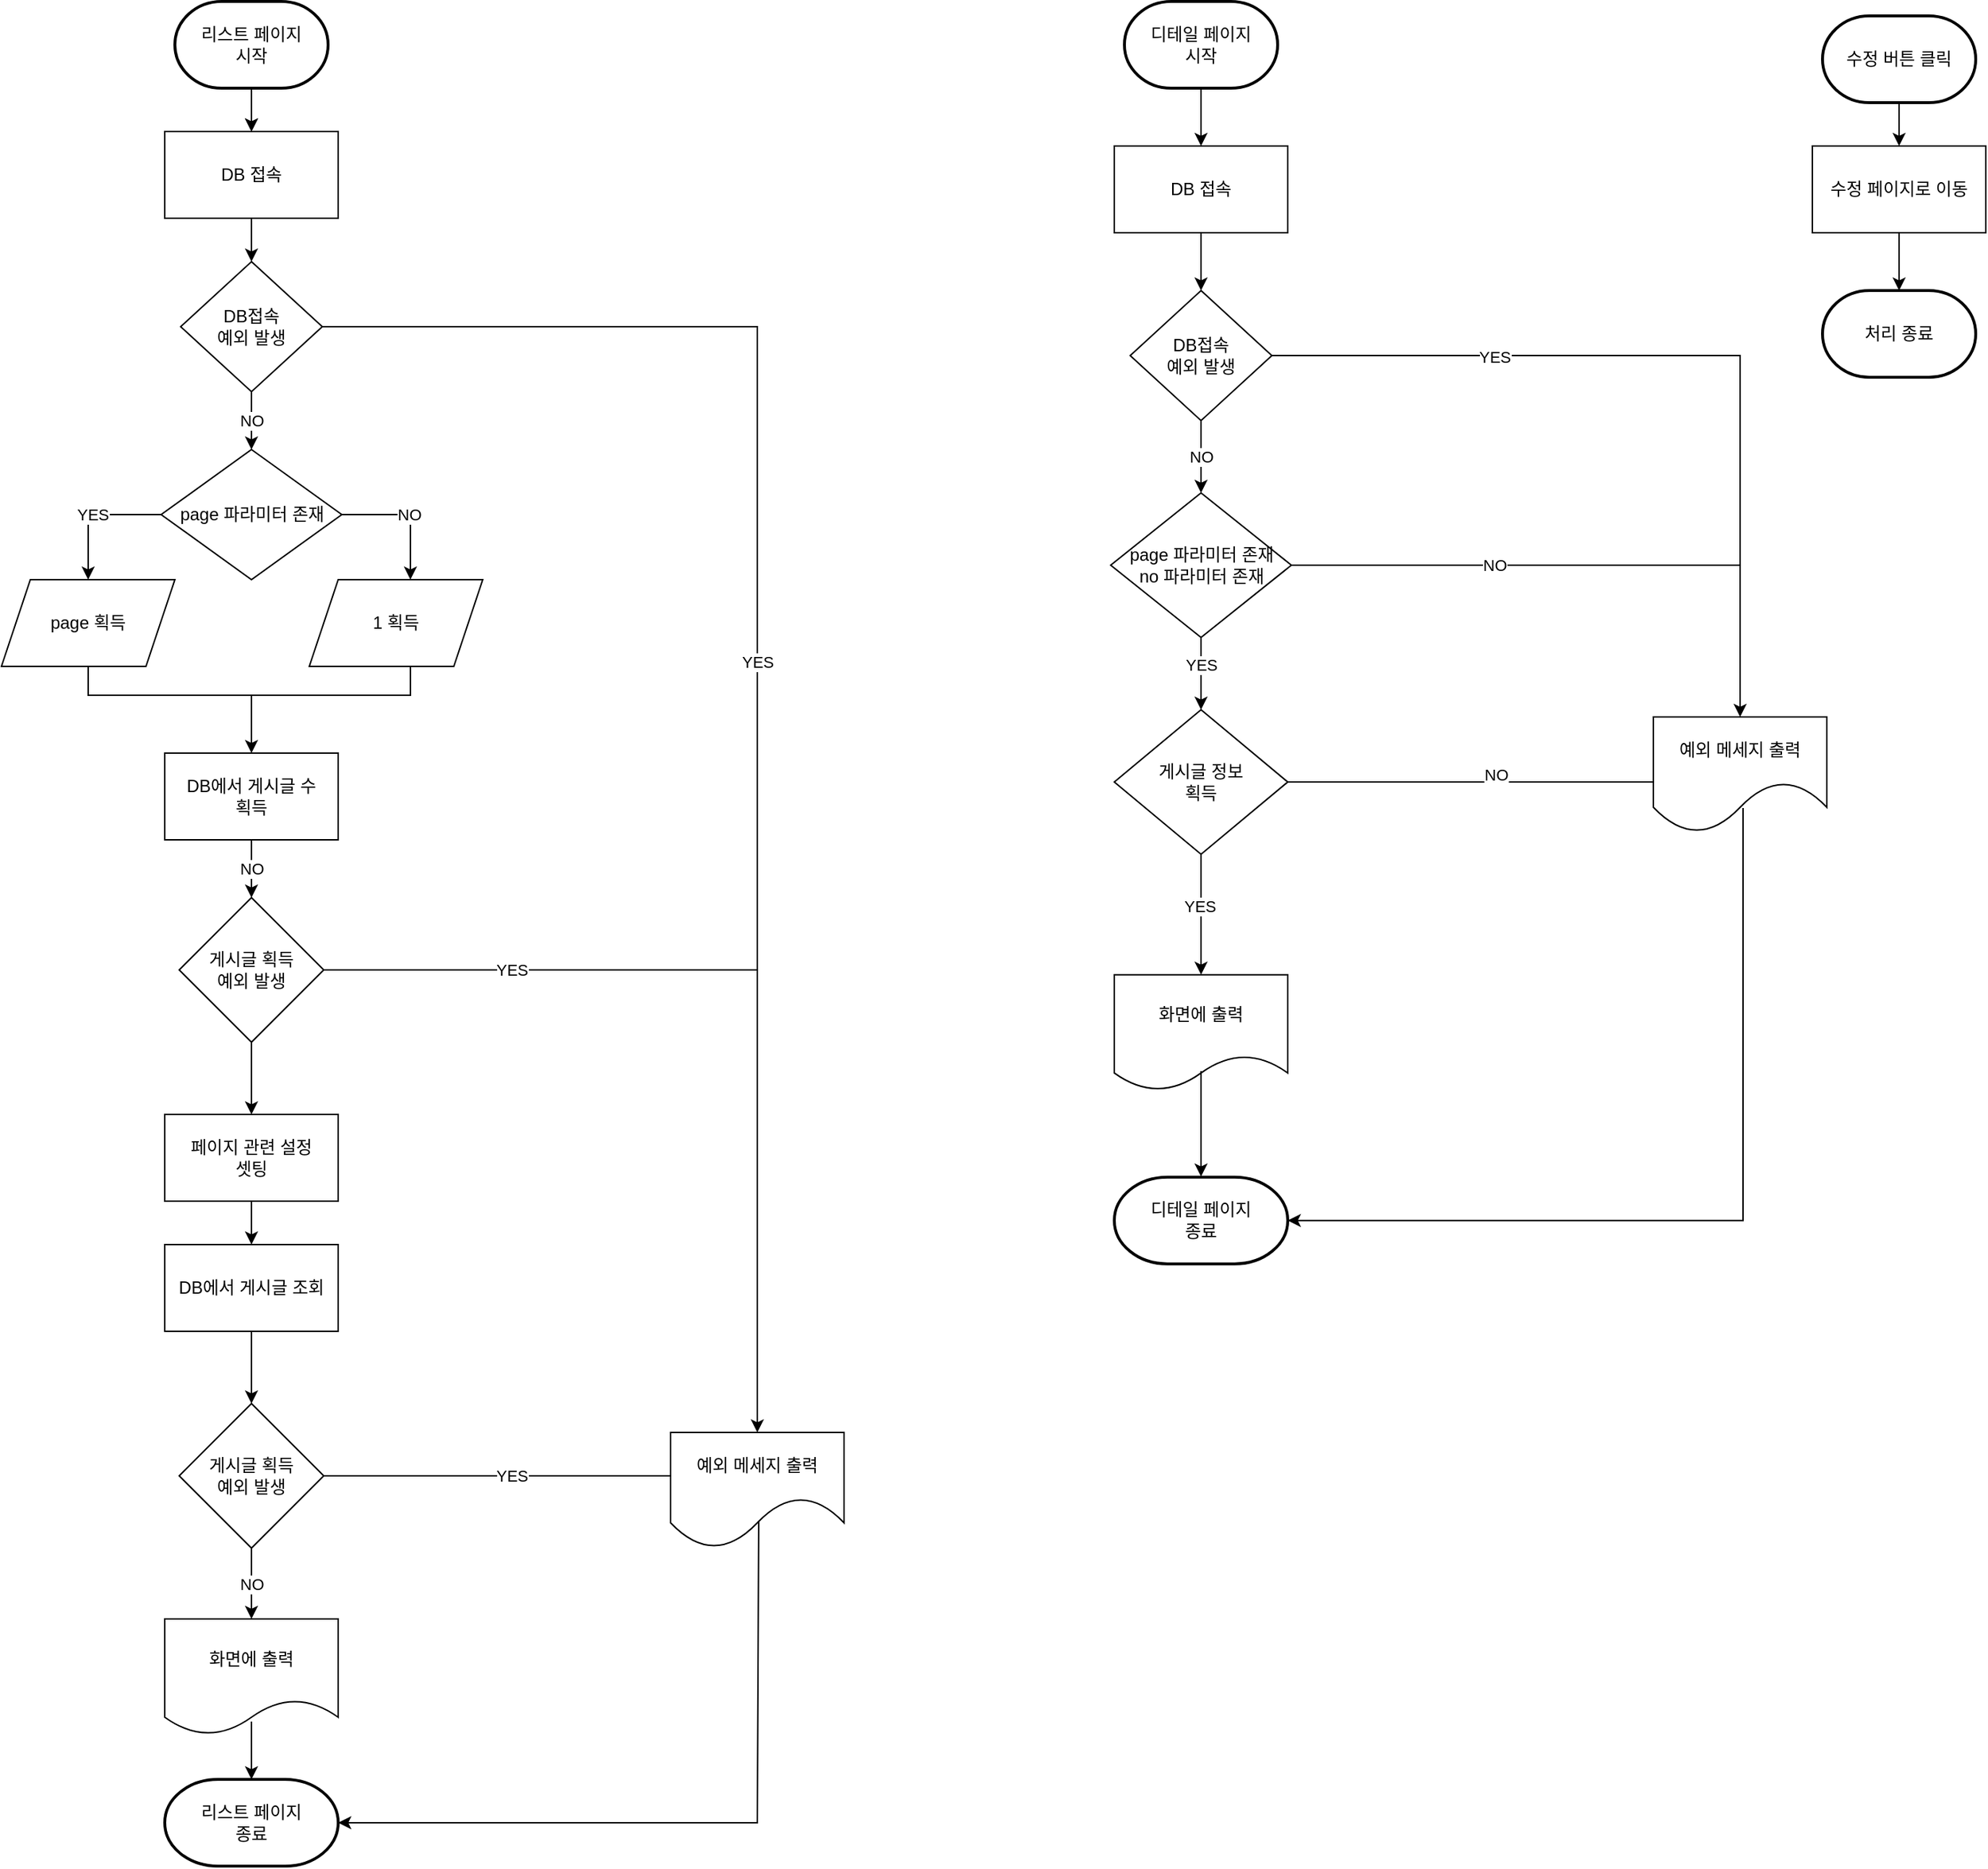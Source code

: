 <mxfile version="24.2.1" type="device">
  <diagram name="페이지-1" id="EY5a86rHO_MoC2um8FG7">
    <mxGraphModel dx="1070" dy="864" grid="1" gridSize="10" guides="1" tooltips="1" connect="1" arrows="1" fold="1" page="1" pageScale="1" pageWidth="827" pageHeight="1169" math="0" shadow="0">
      <root>
        <mxCell id="0" />
        <mxCell id="1" parent="0" />
        <mxCell id="nrJ2jpgzrQL7o0-USNgo-77" value="" style="edgeStyle=orthogonalEdgeStyle;rounded=0;orthogonalLoop=1;jettySize=auto;html=1;" edge="1" parent="1" source="nrJ2jpgzrQL7o0-USNgo-1" target="nrJ2jpgzrQL7o0-USNgo-3">
          <mxGeometry relative="1" as="geometry" />
        </mxCell>
        <mxCell id="nrJ2jpgzrQL7o0-USNgo-1" value="리스트 페이지&lt;div&gt;시작&lt;/div&gt;" style="strokeWidth=2;html=1;shape=mxgraph.flowchart.terminator;whiteSpace=wrap;" vertex="1" parent="1">
          <mxGeometry x="167" y="50" width="106" height="60" as="geometry" />
        </mxCell>
        <mxCell id="nrJ2jpgzrQL7o0-USNgo-3" value="DB 접속" style="rounded=0;whiteSpace=wrap;html=1;" vertex="1" parent="1">
          <mxGeometry x="160" y="140" width="120" height="60" as="geometry" />
        </mxCell>
        <mxCell id="nrJ2jpgzrQL7o0-USNgo-5" value="DB접속&lt;div&gt;예외 발생&lt;/div&gt;" style="rhombus;whiteSpace=wrap;html=1;" vertex="1" parent="1">
          <mxGeometry x="171" y="230" width="98" height="90" as="geometry" />
        </mxCell>
        <mxCell id="nrJ2jpgzrQL7o0-USNgo-6" value="" style="endArrow=classic;html=1;rounded=0;entryX=0.5;entryY=0;entryDx=0;entryDy=0;" edge="1" parent="1" source="nrJ2jpgzrQL7o0-USNgo-1" target="nrJ2jpgzrQL7o0-USNgo-3">
          <mxGeometry width="50" height="50" relative="1" as="geometry">
            <mxPoint x="196" y="460" as="sourcePoint" />
            <mxPoint x="246" y="410" as="targetPoint" />
          </mxGeometry>
        </mxCell>
        <mxCell id="nrJ2jpgzrQL7o0-USNgo-7" value="" style="endArrow=classic;html=1;rounded=0;entryX=0.5;entryY=0;entryDx=0;entryDy=0;exitX=0.5;exitY=1;exitDx=0;exitDy=0;" edge="1" parent="1" source="nrJ2jpgzrQL7o0-USNgo-3" target="nrJ2jpgzrQL7o0-USNgo-5">
          <mxGeometry width="50" height="50" relative="1" as="geometry">
            <mxPoint x="196" y="460" as="sourcePoint" />
            <mxPoint x="246" y="410" as="targetPoint" />
          </mxGeometry>
        </mxCell>
        <mxCell id="nrJ2jpgzrQL7o0-USNgo-9" value="예외 메세지 출력" style="shape=document;whiteSpace=wrap;html=1;boundedLbl=1;size=0.438;" vertex="1" parent="1">
          <mxGeometry x="510" y="1040" width="120" height="80" as="geometry" />
        </mxCell>
        <mxCell id="nrJ2jpgzrQL7o0-USNgo-11" value="리스트 페이지&lt;div&gt;종료&lt;/div&gt;" style="strokeWidth=2;html=1;shape=mxgraph.flowchart.terminator;whiteSpace=wrap;" vertex="1" parent="1">
          <mxGeometry x="160" y="1280" width="120" height="60" as="geometry" />
        </mxCell>
        <mxCell id="nrJ2jpgzrQL7o0-USNgo-12" value="" style="endArrow=classic;html=1;rounded=0;entryX=1;entryY=0.5;entryDx=0;entryDy=0;entryPerimeter=0;exitX=0.508;exitY=0.763;exitDx=0;exitDy=0;exitPerimeter=0;" edge="1" parent="1" source="nrJ2jpgzrQL7o0-USNgo-9" target="nrJ2jpgzrQL7o0-USNgo-11">
          <mxGeometry width="50" height="50" relative="1" as="geometry">
            <mxPoint x="570" y="1110" as="sourcePoint" />
            <mxPoint x="547.5" y="600" as="targetPoint" />
            <Array as="points">
              <mxPoint x="570" y="1310" />
            </Array>
          </mxGeometry>
        </mxCell>
        <mxCell id="nrJ2jpgzrQL7o0-USNgo-13" value="page 획득" style="shape=parallelogram;perimeter=parallelogramPerimeter;whiteSpace=wrap;html=1;fixedSize=1;" vertex="1" parent="1">
          <mxGeometry x="47" y="450" width="120" height="60" as="geometry" />
        </mxCell>
        <mxCell id="nrJ2jpgzrQL7o0-USNgo-16" value="page 파라미터 존재" style="rhombus;whiteSpace=wrap;html=1;" vertex="1" parent="1">
          <mxGeometry x="157.5" y="360" width="125" height="90" as="geometry" />
        </mxCell>
        <mxCell id="nrJ2jpgzrQL7o0-USNgo-18" value="1 획득" style="shape=parallelogram;perimeter=parallelogramPerimeter;whiteSpace=wrap;html=1;fixedSize=1;" vertex="1" parent="1">
          <mxGeometry x="260" y="450" width="120" height="60" as="geometry" />
        </mxCell>
        <mxCell id="nrJ2jpgzrQL7o0-USNgo-20" value="" style="endArrow=classic;html=1;rounded=0;exitX=1;exitY=0.5;exitDx=0;exitDy=0;entryX=0.583;entryY=0;entryDx=0;entryDy=0;entryPerimeter=0;" edge="1" parent="1" source="nrJ2jpgzrQL7o0-USNgo-16" target="nrJ2jpgzrQL7o0-USNgo-18">
          <mxGeometry relative="1" as="geometry">
            <mxPoint x="360" y="420" as="sourcePoint" />
            <mxPoint x="460" y="420" as="targetPoint" />
            <Array as="points">
              <mxPoint x="330" y="405" />
              <mxPoint x="330" y="425" />
            </Array>
          </mxGeometry>
        </mxCell>
        <mxCell id="nrJ2jpgzrQL7o0-USNgo-21" value="NO" style="edgeLabel;resizable=0;html=1;;align=center;verticalAlign=middle;" connectable="0" vertex="1" parent="nrJ2jpgzrQL7o0-USNgo-20">
          <mxGeometry relative="1" as="geometry" />
        </mxCell>
        <mxCell id="nrJ2jpgzrQL7o0-USNgo-25" value="" style="endArrow=classic;html=1;rounded=0;exitX=1;exitY=0.5;exitDx=0;exitDy=0;entryX=0.5;entryY=0;entryDx=0;entryDy=0;" edge="1" parent="1" source="nrJ2jpgzrQL7o0-USNgo-5" target="nrJ2jpgzrQL7o0-USNgo-9">
          <mxGeometry relative="1" as="geometry">
            <mxPoint x="360" y="420" as="sourcePoint" />
            <mxPoint x="460" y="420" as="targetPoint" />
            <Array as="points">
              <mxPoint x="570" y="275" />
            </Array>
          </mxGeometry>
        </mxCell>
        <mxCell id="nrJ2jpgzrQL7o0-USNgo-26" value="YES" style="edgeLabel;resizable=0;html=1;;align=center;verticalAlign=middle;" connectable="0" vertex="1" parent="nrJ2jpgzrQL7o0-USNgo-25">
          <mxGeometry relative="1" as="geometry" />
        </mxCell>
        <mxCell id="nrJ2jpgzrQL7o0-USNgo-27" value="" style="endArrow=classic;html=1;rounded=0;exitX=0.5;exitY=1;exitDx=0;exitDy=0;" edge="1" parent="1" source="nrJ2jpgzrQL7o0-USNgo-5" target="nrJ2jpgzrQL7o0-USNgo-16">
          <mxGeometry relative="1" as="geometry">
            <mxPoint x="360" y="420" as="sourcePoint" />
            <mxPoint x="460" y="420" as="targetPoint" />
          </mxGeometry>
        </mxCell>
        <mxCell id="nrJ2jpgzrQL7o0-USNgo-28" value="NO" style="edgeLabel;resizable=0;html=1;;align=center;verticalAlign=middle;" connectable="0" vertex="1" parent="nrJ2jpgzrQL7o0-USNgo-27">
          <mxGeometry relative="1" as="geometry" />
        </mxCell>
        <mxCell id="nrJ2jpgzrQL7o0-USNgo-30" value="DB에서 게시글 수&lt;div&gt;&lt;span style=&quot;background-color: initial;&quot;&gt;획득&lt;/span&gt;&lt;/div&gt;" style="rounded=0;whiteSpace=wrap;html=1;" vertex="1" parent="1">
          <mxGeometry x="160" y="570" width="120" height="60" as="geometry" />
        </mxCell>
        <mxCell id="nrJ2jpgzrQL7o0-USNgo-37" value="YES" style="endArrow=classic;html=1;rounded=0;exitX=0;exitY=0.5;exitDx=0;exitDy=0;entryX=0.5;entryY=0;entryDx=0;entryDy=0;" edge="1" parent="1" source="nrJ2jpgzrQL7o0-USNgo-16" target="nrJ2jpgzrQL7o0-USNgo-13">
          <mxGeometry relative="1" as="geometry">
            <mxPoint x="360" y="420" as="sourcePoint" />
            <mxPoint x="460" y="420" as="targetPoint" />
            <Array as="points">
              <mxPoint x="107" y="405" />
            </Array>
          </mxGeometry>
        </mxCell>
        <mxCell id="nrJ2jpgzrQL7o0-USNgo-38" value="YES" style="edgeLabel;resizable=0;html=1;;align=center;verticalAlign=middle;" connectable="0" vertex="1" parent="nrJ2jpgzrQL7o0-USNgo-37">
          <mxGeometry relative="1" as="geometry" />
        </mxCell>
        <mxCell id="nrJ2jpgzrQL7o0-USNgo-39" value="" style="endArrow=classic;html=1;rounded=0;entryX=0.5;entryY=0;entryDx=0;entryDy=0;" edge="1" parent="1" target="nrJ2jpgzrQL7o0-USNgo-30">
          <mxGeometry width="50" height="50" relative="1" as="geometry">
            <mxPoint x="220" y="530" as="sourcePoint" />
            <mxPoint x="210" y="570" as="targetPoint" />
          </mxGeometry>
        </mxCell>
        <mxCell id="nrJ2jpgzrQL7o0-USNgo-40" value="" style="endArrow=none;html=1;rounded=0;entryX=0.5;entryY=1;entryDx=0;entryDy=0;" edge="1" parent="1" target="nrJ2jpgzrQL7o0-USNgo-13">
          <mxGeometry width="50" height="50" relative="1" as="geometry">
            <mxPoint x="330" y="510" as="sourcePoint" />
            <mxPoint x="320" y="560" as="targetPoint" />
            <Array as="points">
              <mxPoint x="330" y="530" />
              <mxPoint x="210" y="530" />
              <mxPoint x="107" y="530" />
            </Array>
          </mxGeometry>
        </mxCell>
        <mxCell id="nrJ2jpgzrQL7o0-USNgo-41" value="페이지 관련 설정&lt;div&gt;셋팅&lt;/div&gt;" style="rounded=0;whiteSpace=wrap;html=1;" vertex="1" parent="1">
          <mxGeometry x="160" y="820" width="120" height="60" as="geometry" />
        </mxCell>
        <mxCell id="nrJ2jpgzrQL7o0-USNgo-42" value="DB에서 게시글 조회" style="rounded=0;whiteSpace=wrap;html=1;" vertex="1" parent="1">
          <mxGeometry x="160" y="910" width="120" height="60" as="geometry" />
        </mxCell>
        <mxCell id="nrJ2jpgzrQL7o0-USNgo-44" value="화면에 출력" style="shape=document;whiteSpace=wrap;html=1;boundedLbl=1;" vertex="1" parent="1">
          <mxGeometry x="160" y="1169" width="120" height="80" as="geometry" />
        </mxCell>
        <mxCell id="nrJ2jpgzrQL7o0-USNgo-46" value="" style="endArrow=classic;html=1;rounded=0;exitX=0.5;exitY=1;exitDx=0;exitDy=0;entryX=0.5;entryY=0;entryDx=0;entryDy=0;" edge="1" parent="1" source="nrJ2jpgzrQL7o0-USNgo-41" target="nrJ2jpgzrQL7o0-USNgo-42">
          <mxGeometry width="50" height="50" relative="1" as="geometry">
            <mxPoint x="390" y="910" as="sourcePoint" />
            <mxPoint x="440" y="860" as="targetPoint" />
          </mxGeometry>
        </mxCell>
        <mxCell id="nrJ2jpgzrQL7o0-USNgo-47" value="" style="endArrow=classic;html=1;rounded=0;exitX=0.5;exitY=1;exitDx=0;exitDy=0;entryX=0.5;entryY=0;entryDx=0;entryDy=0;" edge="1" parent="1" source="nrJ2jpgzrQL7o0-USNgo-42" target="nrJ2jpgzrQL7o0-USNgo-59">
          <mxGeometry width="50" height="50" relative="1" as="geometry">
            <mxPoint x="390" y="910" as="sourcePoint" />
            <mxPoint x="440" y="860" as="targetPoint" />
          </mxGeometry>
        </mxCell>
        <mxCell id="nrJ2jpgzrQL7o0-USNgo-48" value="" style="endArrow=classic;html=1;rounded=0;exitX=0.5;exitY=0.888;exitDx=0;exitDy=0;exitPerimeter=0;entryX=0.5;entryY=0;entryDx=0;entryDy=0;entryPerimeter=0;" edge="1" parent="1" source="nrJ2jpgzrQL7o0-USNgo-44" target="nrJ2jpgzrQL7o0-USNgo-11">
          <mxGeometry width="50" height="50" relative="1" as="geometry">
            <mxPoint x="392.5" y="1160" as="sourcePoint" />
            <mxPoint x="222.5" y="1300" as="targetPoint" />
          </mxGeometry>
        </mxCell>
        <mxCell id="nrJ2jpgzrQL7o0-USNgo-49" value="게시글 획득&lt;div&gt;예외 발생&lt;/div&gt;" style="rhombus;whiteSpace=wrap;html=1;" vertex="1" parent="1">
          <mxGeometry x="170" y="670" width="100" height="100" as="geometry" />
        </mxCell>
        <mxCell id="nrJ2jpgzrQL7o0-USNgo-56" value="" style="endArrow=classic;html=1;rounded=0;exitX=0.5;exitY=1;exitDx=0;exitDy=0;entryX=0.5;entryY=0;entryDx=0;entryDy=0;" edge="1" parent="1" source="nrJ2jpgzrQL7o0-USNgo-49" target="nrJ2jpgzrQL7o0-USNgo-41">
          <mxGeometry width="50" height="50" relative="1" as="geometry">
            <mxPoint x="370" y="750" as="sourcePoint" />
            <mxPoint x="420" y="700" as="targetPoint" />
          </mxGeometry>
        </mxCell>
        <mxCell id="nrJ2jpgzrQL7o0-USNgo-57" value="" style="endArrow=classic;html=1;rounded=0;exitX=0.5;exitY=1;exitDx=0;exitDy=0;entryX=0.5;entryY=0;entryDx=0;entryDy=0;" edge="1" parent="1" source="nrJ2jpgzrQL7o0-USNgo-30" target="nrJ2jpgzrQL7o0-USNgo-49">
          <mxGeometry relative="1" as="geometry">
            <mxPoint x="350" y="720" as="sourcePoint" />
            <mxPoint x="450" y="720" as="targetPoint" />
          </mxGeometry>
        </mxCell>
        <mxCell id="nrJ2jpgzrQL7o0-USNgo-58" value="NO" style="edgeLabel;resizable=0;html=1;;align=center;verticalAlign=middle;" connectable="0" vertex="1" parent="nrJ2jpgzrQL7o0-USNgo-57">
          <mxGeometry relative="1" as="geometry" />
        </mxCell>
        <mxCell id="nrJ2jpgzrQL7o0-USNgo-59" value="게시글 획득&lt;div&gt;예외 발생&lt;/div&gt;" style="rhombus;whiteSpace=wrap;html=1;" vertex="1" parent="1">
          <mxGeometry x="170" y="1020" width="100" height="100" as="geometry" />
        </mxCell>
        <mxCell id="nrJ2jpgzrQL7o0-USNgo-62" value="" style="endArrow=classic;html=1;rounded=0;exitX=0.5;exitY=1;exitDx=0;exitDy=0;entryX=0.5;entryY=0;entryDx=0;entryDy=0;" edge="1" parent="1" source="nrJ2jpgzrQL7o0-USNgo-59" target="nrJ2jpgzrQL7o0-USNgo-44">
          <mxGeometry relative="1" as="geometry">
            <mxPoint x="350" y="1020" as="sourcePoint" />
            <mxPoint x="450" y="1020" as="targetPoint" />
          </mxGeometry>
        </mxCell>
        <mxCell id="nrJ2jpgzrQL7o0-USNgo-63" value="NO" style="edgeLabel;resizable=0;html=1;;align=center;verticalAlign=middle;" connectable="0" vertex="1" parent="nrJ2jpgzrQL7o0-USNgo-62">
          <mxGeometry relative="1" as="geometry" />
        </mxCell>
        <mxCell id="nrJ2jpgzrQL7o0-USNgo-66" value="" style="endArrow=none;html=1;rounded=0;exitX=1;exitY=0.5;exitDx=0;exitDy=0;" edge="1" parent="1" source="nrJ2jpgzrQL7o0-USNgo-59">
          <mxGeometry width="50" height="50" relative="1" as="geometry">
            <mxPoint x="370" y="1050" as="sourcePoint" />
            <mxPoint x="510" y="1070" as="targetPoint" />
          </mxGeometry>
        </mxCell>
        <mxCell id="nrJ2jpgzrQL7o0-USNgo-67" value="YES" style="edgeLabel;html=1;align=center;verticalAlign=middle;resizable=0;points=[];" vertex="1" connectable="0" parent="nrJ2jpgzrQL7o0-USNgo-66">
          <mxGeometry x="0.042" y="3" relative="1" as="geometry">
            <mxPoint x="5" y="3" as="offset" />
          </mxGeometry>
        </mxCell>
        <mxCell id="nrJ2jpgzrQL7o0-USNgo-68" value="" style="endArrow=none;html=1;rounded=0;exitX=1;exitY=0.5;exitDx=0;exitDy=0;" edge="1" parent="1" source="nrJ2jpgzrQL7o0-USNgo-49">
          <mxGeometry width="50" height="50" relative="1" as="geometry">
            <mxPoint x="370" y="1050" as="sourcePoint" />
            <mxPoint x="570" y="720" as="targetPoint" />
          </mxGeometry>
        </mxCell>
        <mxCell id="nrJ2jpgzrQL7o0-USNgo-69" value="YES" style="edgeLabel;html=1;align=center;verticalAlign=middle;resizable=0;points=[];" vertex="1" connectable="0" parent="nrJ2jpgzrQL7o0-USNgo-68">
          <mxGeometry x="-0.08" y="-3" relative="1" as="geometry">
            <mxPoint x="-8" y="-3" as="offset" />
          </mxGeometry>
        </mxCell>
        <mxCell id="nrJ2jpgzrQL7o0-USNgo-70" value="디테일 페이지&lt;div&gt;시작&lt;/div&gt;" style="strokeWidth=2;html=1;shape=mxgraph.flowchart.terminator;whiteSpace=wrap;" vertex="1" parent="1">
          <mxGeometry x="824" y="50" width="106" height="60" as="geometry" />
        </mxCell>
        <mxCell id="nrJ2jpgzrQL7o0-USNgo-71" value="DB 접속" style="rounded=0;whiteSpace=wrap;html=1;" vertex="1" parent="1">
          <mxGeometry x="817" y="150" width="120" height="60" as="geometry" />
        </mxCell>
        <mxCell id="nrJ2jpgzrQL7o0-USNgo-72" value="DB접속&lt;div&gt;예외 발생&lt;/div&gt;" style="rhombus;whiteSpace=wrap;html=1;" vertex="1" parent="1">
          <mxGeometry x="828" y="250" width="98" height="90" as="geometry" />
        </mxCell>
        <mxCell id="nrJ2jpgzrQL7o0-USNgo-73" value="page 파라미터 존재&lt;div&gt;no 파라미터 존재&lt;/div&gt;" style="rhombus;whiteSpace=wrap;html=1;" vertex="1" parent="1">
          <mxGeometry x="814.5" y="390" width="125" height="100" as="geometry" />
        </mxCell>
        <mxCell id="nrJ2jpgzrQL7o0-USNgo-76" value="" style="endArrow=classic;html=1;rounded=0;exitX=0.5;exitY=1;exitDx=0;exitDy=0;exitPerimeter=0;" edge="1" parent="1" source="nrJ2jpgzrQL7o0-USNgo-70" target="nrJ2jpgzrQL7o0-USNgo-71">
          <mxGeometry width="50" height="50" relative="1" as="geometry">
            <mxPoint x="230" y="120" as="sourcePoint" />
            <mxPoint x="230" y="150" as="targetPoint" />
          </mxGeometry>
        </mxCell>
        <mxCell id="nrJ2jpgzrQL7o0-USNgo-78" value="" style="endArrow=classic;html=1;rounded=0;entryX=0.5;entryY=0;entryDx=0;entryDy=0;exitX=0.5;exitY=1;exitDx=0;exitDy=0;" edge="1" parent="1" source="nrJ2jpgzrQL7o0-USNgo-71" target="nrJ2jpgzrQL7o0-USNgo-72">
          <mxGeometry width="50" height="50" relative="1" as="geometry">
            <mxPoint x="240" y="130" as="sourcePoint" />
            <mxPoint x="240" y="160" as="targetPoint" />
          </mxGeometry>
        </mxCell>
        <mxCell id="nrJ2jpgzrQL7o0-USNgo-79" value="" style="endArrow=classic;html=1;rounded=0;exitX=0.5;exitY=1;exitDx=0;exitDy=0;entryX=0.5;entryY=0;entryDx=0;entryDy=0;" edge="1" parent="1" source="nrJ2jpgzrQL7o0-USNgo-72" target="nrJ2jpgzrQL7o0-USNgo-73">
          <mxGeometry relative="1" as="geometry">
            <mxPoint x="230" y="330" as="sourcePoint" />
            <mxPoint x="230" y="370" as="targetPoint" />
          </mxGeometry>
        </mxCell>
        <mxCell id="nrJ2jpgzrQL7o0-USNgo-80" value="NO" style="edgeLabel;resizable=0;html=1;;align=center;verticalAlign=middle;" connectable="0" vertex="1" parent="nrJ2jpgzrQL7o0-USNgo-79">
          <mxGeometry relative="1" as="geometry" />
        </mxCell>
        <mxCell id="nrJ2jpgzrQL7o0-USNgo-86" value="" style="endArrow=classic;html=1;rounded=0;exitX=0.5;exitY=1;exitDx=0;exitDy=0;entryX=0.5;entryY=0;entryDx=0;entryDy=0;" edge="1" parent="1" source="nrJ2jpgzrQL7o0-USNgo-73" target="nrJ2jpgzrQL7o0-USNgo-92">
          <mxGeometry relative="1" as="geometry">
            <mxPoint x="600" y="620" as="sourcePoint" />
            <mxPoint x="870" y="520" as="targetPoint" />
            <Array as="points" />
          </mxGeometry>
        </mxCell>
        <mxCell id="nrJ2jpgzrQL7o0-USNgo-87" value="YES" style="edgeLabel;resizable=0;html=1;;align=center;verticalAlign=middle;" connectable="0" vertex="1" parent="nrJ2jpgzrQL7o0-USNgo-86">
          <mxGeometry relative="1" as="geometry">
            <mxPoint y="-6" as="offset" />
          </mxGeometry>
        </mxCell>
        <mxCell id="nrJ2jpgzrQL7o0-USNgo-92" value="게시글 정보&lt;div&gt;획득&lt;/div&gt;" style="rhombus;whiteSpace=wrap;html=1;" vertex="1" parent="1">
          <mxGeometry x="817" y="540" width="120" height="100" as="geometry" />
        </mxCell>
        <mxCell id="nrJ2jpgzrQL7o0-USNgo-97" value="" style="endArrow=classic;html=1;rounded=0;exitX=0.5;exitY=1;exitDx=0;exitDy=0;entryX=0.5;entryY=0;entryDx=0;entryDy=0;" edge="1" parent="1" source="nrJ2jpgzrQL7o0-USNgo-92" target="nrJ2jpgzrQL7o0-USNgo-101">
          <mxGeometry width="50" height="50" relative="1" as="geometry">
            <mxPoint x="570" y="660" as="sourcePoint" />
            <mxPoint x="874.0" y="680" as="targetPoint" />
          </mxGeometry>
        </mxCell>
        <mxCell id="nrJ2jpgzrQL7o0-USNgo-120" value="YES" style="edgeLabel;html=1;align=center;verticalAlign=middle;resizable=0;points=[];" vertex="1" connectable="0" parent="nrJ2jpgzrQL7o0-USNgo-97">
          <mxGeometry x="-0.143" y="-1" relative="1" as="geometry">
            <mxPoint as="offset" />
          </mxGeometry>
        </mxCell>
        <mxCell id="nrJ2jpgzrQL7o0-USNgo-101" value="화면에 출력" style="shape=document;whiteSpace=wrap;html=1;boundedLbl=1;" vertex="1" parent="1">
          <mxGeometry x="817" y="723.33" width="120" height="80" as="geometry" />
        </mxCell>
        <mxCell id="nrJ2jpgzrQL7o0-USNgo-102" value="디테일 페이지&lt;div&gt;종료&lt;/div&gt;" style="strokeWidth=2;html=1;shape=mxgraph.flowchart.terminator;whiteSpace=wrap;" vertex="1" parent="1">
          <mxGeometry x="817" y="863.33" width="120" height="60" as="geometry" />
        </mxCell>
        <mxCell id="nrJ2jpgzrQL7o0-USNgo-105" value="" style="endArrow=classic;html=1;rounded=0;" edge="1" parent="1">
          <mxGeometry width="50" height="50" relative="1" as="geometry">
            <mxPoint x="877" y="790" as="sourcePoint" />
            <mxPoint x="877" y="863" as="targetPoint" />
          </mxGeometry>
        </mxCell>
        <mxCell id="nrJ2jpgzrQL7o0-USNgo-106" value="예외 메세지 출력" style="shape=document;whiteSpace=wrap;html=1;boundedLbl=1;size=0.438;" vertex="1" parent="1">
          <mxGeometry x="1190" y="545.0" width="120" height="80" as="geometry" />
        </mxCell>
        <mxCell id="nrJ2jpgzrQL7o0-USNgo-107" value="" style="endArrow=none;html=1;rounded=0;entryX=1;entryY=0.5;entryDx=0;entryDy=0;" edge="1" parent="1" target="nrJ2jpgzrQL7o0-USNgo-92">
          <mxGeometry width="50" height="50" relative="1" as="geometry">
            <mxPoint x="1190" y="590" as="sourcePoint" />
            <mxPoint x="740" y="610" as="targetPoint" />
          </mxGeometry>
        </mxCell>
        <mxCell id="nrJ2jpgzrQL7o0-USNgo-119" value="NO" style="edgeLabel;html=1;align=center;verticalAlign=middle;resizable=0;points=[];" vertex="1" connectable="0" parent="nrJ2jpgzrQL7o0-USNgo-107">
          <mxGeometry x="0.104" y="-2" relative="1" as="geometry">
            <mxPoint x="30" y="-3" as="offset" />
          </mxGeometry>
        </mxCell>
        <mxCell id="nrJ2jpgzrQL7o0-USNgo-108" value="" style="endArrow=classic;html=1;rounded=0;exitX=1;exitY=0.5;exitDx=0;exitDy=0;entryX=0.5;entryY=0;entryDx=0;entryDy=0;" edge="1" parent="1" source="nrJ2jpgzrQL7o0-USNgo-72" target="nrJ2jpgzrQL7o0-USNgo-106">
          <mxGeometry width="50" height="50" relative="1" as="geometry">
            <mxPoint x="800" y="650" as="sourcePoint" />
            <mxPoint x="1200" y="590" as="targetPoint" />
            <Array as="points">
              <mxPoint x="1250" y="295" />
            </Array>
          </mxGeometry>
        </mxCell>
        <mxCell id="nrJ2jpgzrQL7o0-USNgo-109" value="YES" style="edgeLabel;html=1;align=center;verticalAlign=middle;resizable=0;points=[];" vertex="1" connectable="0" parent="nrJ2jpgzrQL7o0-USNgo-108">
          <mxGeometry x="0.217" y="-1" relative="1" as="geometry">
            <mxPoint x="-169" y="-25" as="offset" />
          </mxGeometry>
        </mxCell>
        <mxCell id="nrJ2jpgzrQL7o0-USNgo-113" value="" style="endArrow=classic;html=1;rounded=0;exitX=0.517;exitY=0.788;exitDx=0;exitDy=0;exitPerimeter=0;entryX=1;entryY=0.5;entryDx=0;entryDy=0;entryPerimeter=0;" edge="1" parent="1" source="nrJ2jpgzrQL7o0-USNgo-106" target="nrJ2jpgzrQL7o0-USNgo-102">
          <mxGeometry width="50" height="50" relative="1" as="geometry">
            <mxPoint x="1060" y="653.33" as="sourcePoint" />
            <mxPoint x="1110" y="603.33" as="targetPoint" />
            <Array as="points">
              <mxPoint x="1252" y="893.33" />
            </Array>
          </mxGeometry>
        </mxCell>
        <mxCell id="nrJ2jpgzrQL7o0-USNgo-117" value="" style="endArrow=none;html=1;rounded=0;entryX=1;entryY=0.5;entryDx=0;entryDy=0;" edge="1" parent="1" target="nrJ2jpgzrQL7o0-USNgo-73">
          <mxGeometry width="50" height="50" relative="1" as="geometry">
            <mxPoint x="1250" y="440" as="sourcePoint" />
            <mxPoint x="970" y="760" as="targetPoint" />
          </mxGeometry>
        </mxCell>
        <mxCell id="nrJ2jpgzrQL7o0-USNgo-118" value="NO" style="edgeLabel;html=1;align=center;verticalAlign=middle;resizable=0;points=[];" vertex="1" connectable="0" parent="nrJ2jpgzrQL7o0-USNgo-117">
          <mxGeometry x="0.134" y="2" relative="1" as="geometry">
            <mxPoint x="6" y="-2" as="offset" />
          </mxGeometry>
        </mxCell>
        <mxCell id="nrJ2jpgzrQL7o0-USNgo-121" value="수정 버튼 클릭" style="strokeWidth=2;html=1;shape=mxgraph.flowchart.terminator;whiteSpace=wrap;" vertex="1" parent="1">
          <mxGeometry x="1307" y="60" width="106" height="60" as="geometry" />
        </mxCell>
        <mxCell id="nrJ2jpgzrQL7o0-USNgo-122" value="처리 종료" style="strokeWidth=2;html=1;shape=mxgraph.flowchart.terminator;whiteSpace=wrap;" vertex="1" parent="1">
          <mxGeometry x="1307" y="250" width="106" height="60" as="geometry" />
        </mxCell>
        <mxCell id="nrJ2jpgzrQL7o0-USNgo-123" value="수정 페이지로 이동" style="rounded=0;whiteSpace=wrap;html=1;" vertex="1" parent="1">
          <mxGeometry x="1300" y="150" width="120" height="60" as="geometry" />
        </mxCell>
        <mxCell id="nrJ2jpgzrQL7o0-USNgo-124" value="" style="endArrow=classic;html=1;rounded=0;entryX=0.5;entryY=0;entryDx=0;entryDy=0;" edge="1" parent="1" source="nrJ2jpgzrQL7o0-USNgo-121" target="nrJ2jpgzrQL7o0-USNgo-123">
          <mxGeometry width="50" height="50" relative="1" as="geometry">
            <mxPoint x="1403" y="310" as="sourcePoint" />
            <mxPoint x="1453" y="260" as="targetPoint" />
          </mxGeometry>
        </mxCell>
        <mxCell id="nrJ2jpgzrQL7o0-USNgo-125" value="" style="endArrow=classic;html=1;rounded=0;entryX=0.5;entryY=0;entryDx=0;entryDy=0;exitX=0.5;exitY=1;exitDx=0;exitDy=0;entryPerimeter=0;" edge="1" parent="1" source="nrJ2jpgzrQL7o0-USNgo-123" target="nrJ2jpgzrQL7o0-USNgo-122">
          <mxGeometry width="50" height="50" relative="1" as="geometry">
            <mxPoint x="1403" y="310" as="sourcePoint" />
            <mxPoint x="1453" y="260" as="targetPoint" />
          </mxGeometry>
        </mxCell>
      </root>
    </mxGraphModel>
  </diagram>
</mxfile>
